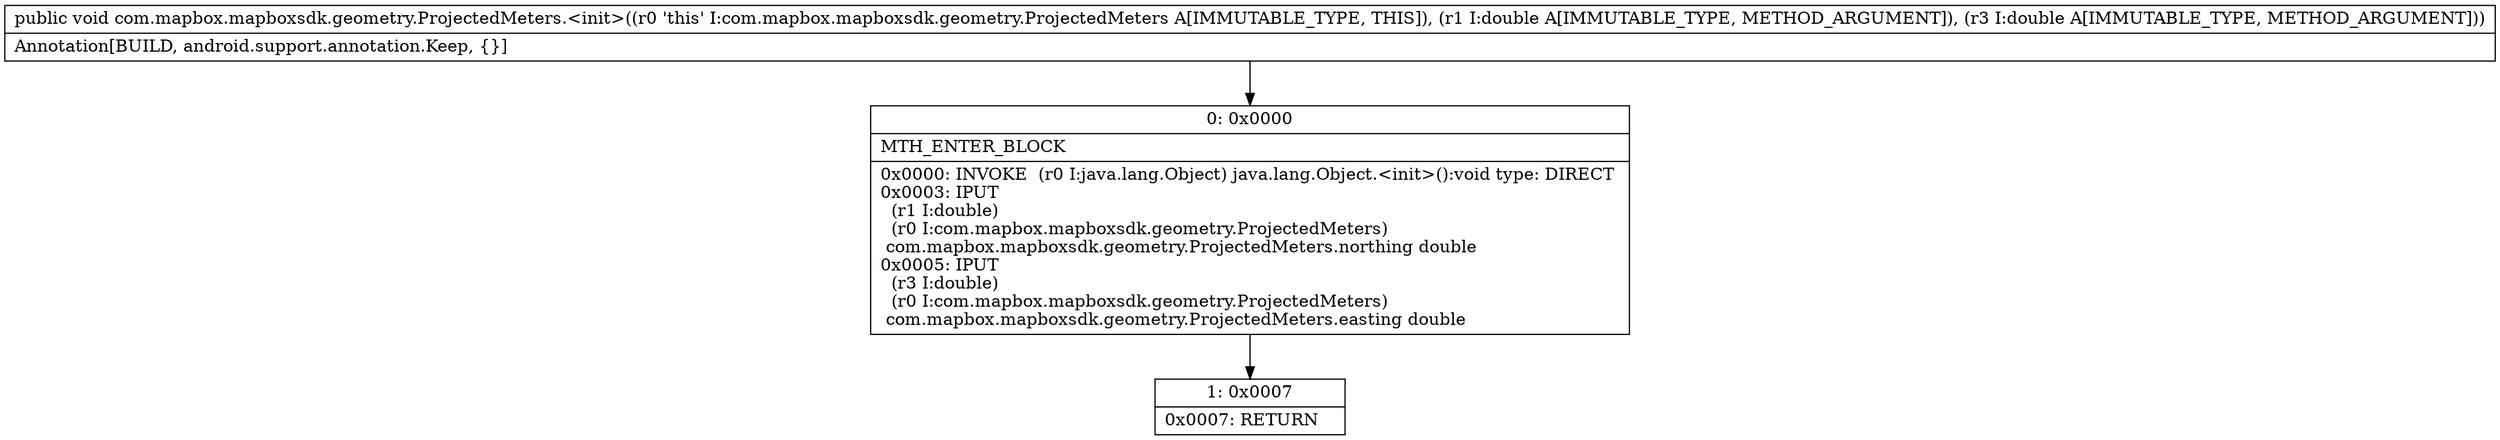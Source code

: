 digraph "CFG forcom.mapbox.mapboxsdk.geometry.ProjectedMeters.\<init\>(DD)V" {
Node_0 [shape=record,label="{0\:\ 0x0000|MTH_ENTER_BLOCK\l|0x0000: INVOKE  (r0 I:java.lang.Object) java.lang.Object.\<init\>():void type: DIRECT \l0x0003: IPUT  \l  (r1 I:double)\l  (r0 I:com.mapbox.mapboxsdk.geometry.ProjectedMeters)\l com.mapbox.mapboxsdk.geometry.ProjectedMeters.northing double \l0x0005: IPUT  \l  (r3 I:double)\l  (r0 I:com.mapbox.mapboxsdk.geometry.ProjectedMeters)\l com.mapbox.mapboxsdk.geometry.ProjectedMeters.easting double \l}"];
Node_1 [shape=record,label="{1\:\ 0x0007|0x0007: RETURN   \l}"];
MethodNode[shape=record,label="{public void com.mapbox.mapboxsdk.geometry.ProjectedMeters.\<init\>((r0 'this' I:com.mapbox.mapboxsdk.geometry.ProjectedMeters A[IMMUTABLE_TYPE, THIS]), (r1 I:double A[IMMUTABLE_TYPE, METHOD_ARGUMENT]), (r3 I:double A[IMMUTABLE_TYPE, METHOD_ARGUMENT]))  | Annotation[BUILD, android.support.annotation.Keep, \{\}]\l}"];
MethodNode -> Node_0;
Node_0 -> Node_1;
}

